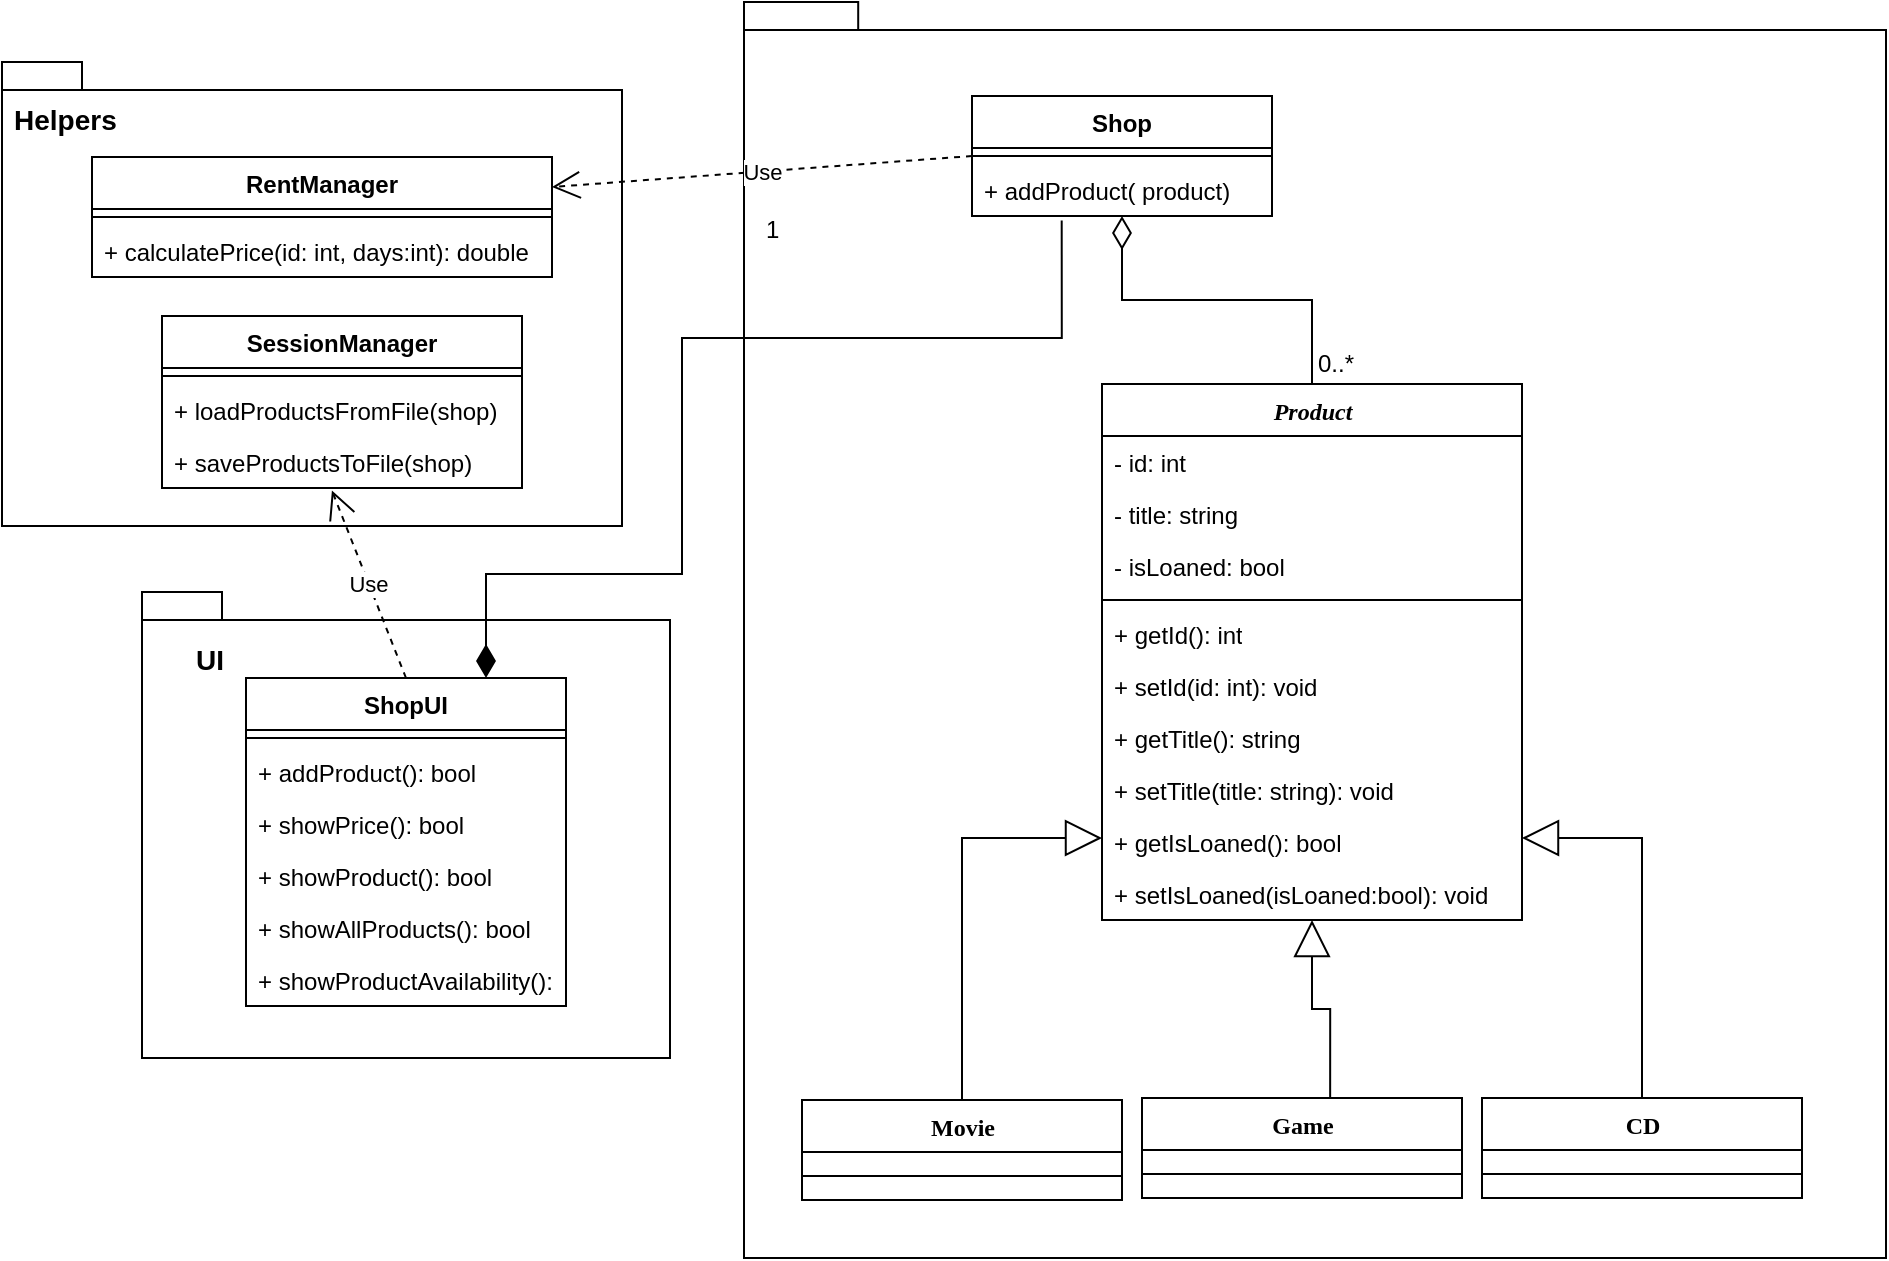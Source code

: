 <mxfile version="12.0.2" type="github" pages="1"><diagram name="Page-1" id="9f46799a-70d6-7492-0946-bef42562c5a5"><mxGraphModel dx="1205" dy="1516" grid="1" gridSize="10" guides="1" tooltips="1" connect="1" arrows="1" fold="1" page="1" pageScale="1" pageWidth="1100" pageHeight="850" background="#ffffff" math="0" shadow="0"><root><mxCell id="0"/><mxCell id="1" parent="0"/><mxCell id="rbiaQ3fKkEQW0MRYoB9R-56" value="" style="shape=folder;fontStyle=1;spacingTop=10;tabWidth=40;tabHeight=14;tabPosition=left;html=1;fontSize=14;" parent="1" vertex="1"><mxGeometry x="541" y="-108" width="571" height="628" as="geometry"/></mxCell><mxCell id="rbiaQ3fKkEQW0MRYoB9R-54" value="" style="shape=folder;fontStyle=1;spacingTop=10;tabWidth=40;tabHeight=14;tabPosition=left;html=1;fontSize=14;" parent="1" vertex="1"><mxGeometry x="240" y="187" width="264" height="233" as="geometry"/></mxCell><mxCell id="rbiaQ3fKkEQW0MRYoB9R-51" value="" style="shape=folder;fontStyle=1;spacingTop=10;tabWidth=40;tabHeight=14;tabPosition=left;html=1;align=left;" parent="1" vertex="1"><mxGeometry x="170" y="-78" width="310" height="232" as="geometry"/></mxCell><mxCell id="78961159f06e98e8-43" value="&lt;i&gt;Product&lt;/i&gt;" style="swimlane;html=1;fontStyle=1;align=center;verticalAlign=top;childLayout=stackLayout;horizontal=1;startSize=26;horizontalStack=0;resizeParent=1;resizeLast=0;collapsible=1;marginBottom=0;swimlaneFillColor=#ffffff;rounded=0;shadow=0;comic=0;labelBackgroundColor=none;strokeColor=#000000;strokeWidth=1;fillColor=none;fontFamily=Verdana;fontSize=12;fontColor=#000000;" parent="1" vertex="1"><mxGeometry x="720" y="83" width="210" height="268" as="geometry"/></mxCell><mxCell id="78961159f06e98e8-44" value="- id: int" style="text;html=1;strokeColor=none;fillColor=none;align=left;verticalAlign=top;spacingLeft=4;spacingRight=4;whiteSpace=wrap;overflow=hidden;rotatable=0;points=[[0,0.5],[1,0.5]];portConstraint=eastwest;" parent="78961159f06e98e8-43" vertex="1"><mxGeometry y="26" width="210" height="26" as="geometry"/></mxCell><mxCell id="78961159f06e98e8-45" value="- title: string" style="text;html=1;strokeColor=none;fillColor=none;align=left;verticalAlign=top;spacingLeft=4;spacingRight=4;whiteSpace=wrap;overflow=hidden;rotatable=0;points=[[0,0.5],[1,0.5]];portConstraint=eastwest;" parent="78961159f06e98e8-43" vertex="1"><mxGeometry y="52" width="210" height="26" as="geometry"/></mxCell><mxCell id="rbiaQ3fKkEQW0MRYoB9R-12" value="- isLoaned: bool" style="text;html=1;strokeColor=none;fillColor=none;align=left;verticalAlign=top;spacingLeft=4;spacingRight=4;whiteSpace=wrap;overflow=hidden;rotatable=0;points=[[0,0.5],[1,0.5]];portConstraint=eastwest;" parent="78961159f06e98e8-43" vertex="1"><mxGeometry y="78" width="210" height="26" as="geometry"/></mxCell><mxCell id="78961159f06e98e8-51" value="" style="line;html=1;strokeWidth=1;fillColor=none;align=left;verticalAlign=middle;spacingTop=-1;spacingLeft=3;spacingRight=3;rotatable=0;labelPosition=right;points=[];portConstraint=eastwest;" parent="78961159f06e98e8-43" vertex="1"><mxGeometry y="104" width="210" height="8" as="geometry"/></mxCell><mxCell id="78961159f06e98e8-52" value="+ getId(): int" style="text;html=1;strokeColor=none;fillColor=none;align=left;verticalAlign=top;spacingLeft=4;spacingRight=4;whiteSpace=wrap;overflow=hidden;rotatable=0;points=[[0,0.5],[1,0.5]];portConstraint=eastwest;" parent="78961159f06e98e8-43" vertex="1"><mxGeometry y="112" width="210" height="26" as="geometry"/></mxCell><mxCell id="78961159f06e98e8-53" value="+ setId(id: int): void" style="text;html=1;strokeColor=none;fillColor=none;align=left;verticalAlign=top;spacingLeft=4;spacingRight=4;whiteSpace=wrap;overflow=hidden;rotatable=0;points=[[0,0.5],[1,0.5]];portConstraint=eastwest;" parent="78961159f06e98e8-43" vertex="1"><mxGeometry y="138" width="210" height="26" as="geometry"/></mxCell><mxCell id="rbiaQ3fKkEQW0MRYoB9R-1" value="+ getTitle(): string&lt;span style=&quot;font-family: &amp;#34;helvetica&amp;#34; , &amp;#34;arial&amp;#34; , sans-serif ; font-size: 0px ; white-space: nowrap&quot;&gt;%3CmxGraphModel%3E%3Croot%3E%3CmxCell%20id%3D%220%22%2F%3E%3CmxCell%20id%3D%221%22%20parent%3D%220%22%2F%3E%3CmxCell%20id%3D%222%22%20value%3D%22%2B%20setId(string)%3A%20void%22%20style%3D%22text%3Bhtml%3D1%3BstrokeColor%3Dnone%3BfillColor%3Dnone%3Balign%3Dleft%3BverticalAlign%3Dtop%3BspacingLeft%3D4%3BspacingRight%3D4%3BwhiteSpace%3Dwrap%3Boverflow%3Dhidden%3Brotatable%3D0%3Bpoints%3D%5B%5B0%2C0.5%5D%2C%5B1%2C0.5%5D%5D%3BportConstraint%3Deastwest%3B%22%20vertex%3D%221%22%20parent%3D%221%22%3E%3CmxGeometry%20x%3D%22740%22%20y%3D%22195%22%20width%3D%22160%22%20height%3D%2226%22%20as%3D%22geometry%22%2F%3E%3C%2FmxCell%3E%3C%2Froot%3E%3C%2FmxGraphModel%3E&lt;/span&gt;" style="text;html=1;strokeColor=none;fillColor=none;align=left;verticalAlign=top;spacingLeft=4;spacingRight=4;whiteSpace=wrap;overflow=hidden;rotatable=0;points=[[0,0.5],[1,0.5]];portConstraint=eastwest;" parent="78961159f06e98e8-43" vertex="1"><mxGeometry y="164" width="210" height="26" as="geometry"/></mxCell><mxCell id="rbiaQ3fKkEQW0MRYoB9R-2" value="+ setTitle(title: string): void" style="text;html=1;strokeColor=none;fillColor=none;align=left;verticalAlign=top;spacingLeft=4;spacingRight=4;whiteSpace=wrap;overflow=hidden;rotatable=0;points=[[0,0.5],[1,0.5]];portConstraint=eastwest;" parent="78961159f06e98e8-43" vertex="1"><mxGeometry y="190" width="210" height="26" as="geometry"/></mxCell><mxCell id="rbiaQ3fKkEQW0MRYoB9R-14" value="+ getIsLoaned(): bool" style="text;html=1;strokeColor=none;fillColor=none;align=left;verticalAlign=top;spacingLeft=4;spacingRight=4;whiteSpace=wrap;overflow=hidden;rotatable=0;points=[[0,0.5],[1,0.5]];portConstraint=eastwest;" parent="78961159f06e98e8-43" vertex="1"><mxGeometry y="216" width="210" height="26" as="geometry"/></mxCell><mxCell id="rbiaQ3fKkEQW0MRYoB9R-15" value="+ setIsLoaned(isLoaned:bool): void" style="text;html=1;strokeColor=none;fillColor=none;align=left;verticalAlign=top;spacingLeft=4;spacingRight=4;whiteSpace=wrap;overflow=hidden;rotatable=0;points=[[0,0.5],[1,0.5]];portConstraint=eastwest;" parent="78961159f06e98e8-43" vertex="1"><mxGeometry y="242" width="210" height="26" as="geometry"/></mxCell><mxCell id="78961159f06e98e8-128" style="edgeStyle=orthogonalEdgeStyle;html=1;labelBackgroundColor=none;startFill=0;startSize=8;endArrow=block;endFill=0;endSize=16;fontFamily=Verdana;fontSize=12;exitX=0.5;exitY=0;exitDx=0;exitDy=0;rounded=0;" parent="1" source="78961159f06e98e8-82" target="78961159f06e98e8-43" edge="1"><mxGeometry relative="1" as="geometry"><Array as="points"><mxPoint x="650" y="310"/><mxPoint x="790" y="310"/></Array></mxGeometry></mxCell><mxCell id="78961159f06e98e8-82" value="Movie" style="swimlane;html=1;fontStyle=1;align=center;verticalAlign=top;childLayout=stackLayout;horizontal=1;startSize=26;horizontalStack=0;resizeParent=1;resizeLast=0;collapsible=1;marginBottom=0;swimlaneFillColor=#ffffff;rounded=0;shadow=0;comic=0;labelBackgroundColor=none;strokeColor=#000000;strokeWidth=1;fillColor=none;fontFamily=Verdana;fontSize=12;fontColor=#000000;" parent="1" vertex="1"><mxGeometry x="570" y="441" width="160" height="50" as="geometry"/></mxCell><mxCell id="78961159f06e98e8-90" value="" style="line;html=1;strokeWidth=1;fillColor=none;align=left;verticalAlign=middle;spacingTop=-1;spacingLeft=3;spacingRight=3;rotatable=0;labelPosition=right;points=[];portConstraint=eastwest;" parent="78961159f06e98e8-82" vertex="1"><mxGeometry y="26" width="160" height="24" as="geometry"/></mxCell><mxCell id="78961159f06e98e8-127" style="edgeStyle=orthogonalEdgeStyle;html=1;labelBackgroundColor=none;startFill=0;startSize=8;endArrow=block;endFill=0;endSize=16;fontFamily=Verdana;fontSize=12;rounded=0;exitX=0.588;exitY=0.003;exitDx=0;exitDy=0;exitPerimeter=0;" parent="1" source="78961159f06e98e8-95" target="78961159f06e98e8-43" edge="1"><mxGeometry relative="1" as="geometry"/></mxCell><mxCell id="78961159f06e98e8-95" value="Game" style="swimlane;html=1;fontStyle=1;align=center;verticalAlign=top;childLayout=stackLayout;horizontal=1;startSize=26;horizontalStack=0;resizeParent=1;resizeLast=0;collapsible=1;marginBottom=0;swimlaneFillColor=#ffffff;rounded=0;shadow=0;comic=0;labelBackgroundColor=none;strokeColor=#000000;strokeWidth=1;fillColor=none;fontFamily=Verdana;fontSize=12;fontColor=#000000;" parent="1" vertex="1"><mxGeometry x="740" y="440" width="160" height="50" as="geometry"/></mxCell><mxCell id="78961159f06e98e8-103" value="" style="line;html=1;strokeWidth=1;fillColor=none;align=left;verticalAlign=middle;spacingTop=-1;spacingLeft=3;spacingRight=3;rotatable=0;labelPosition=right;points=[];portConstraint=eastwest;" parent="78961159f06e98e8-95" vertex="1"><mxGeometry y="26" width="160" height="24" as="geometry"/></mxCell><mxCell id="78961159f06e98e8-126" style="edgeStyle=orthogonalEdgeStyle;html=1;labelBackgroundColor=none;startFill=0;startSize=8;endArrow=block;endFill=0;endSize=16;fontFamily=Verdana;fontSize=12;exitX=0.5;exitY=0;exitDx=0;exitDy=0;rounded=0;" parent="1" source="78961159f06e98e8-108" target="78961159f06e98e8-43" edge="1"><mxGeometry relative="1" as="geometry"><Array as="points"><mxPoint x="990" y="310"/><mxPoint x="850" y="310"/></Array></mxGeometry></mxCell><mxCell id="78961159f06e98e8-108" value="CD" style="swimlane;html=1;fontStyle=1;align=center;verticalAlign=top;childLayout=stackLayout;horizontal=1;startSize=26;horizontalStack=0;resizeParent=1;resizeLast=0;collapsible=1;marginBottom=0;swimlaneFillColor=#ffffff;rounded=0;shadow=0;comic=0;labelBackgroundColor=none;strokeColor=#000000;strokeWidth=1;fillColor=none;fontFamily=Verdana;fontSize=12;fontColor=#000000;" parent="1" vertex="1"><mxGeometry x="910" y="440" width="160" height="50" as="geometry"/></mxCell><mxCell id="78961159f06e98e8-116" value="" style="line;html=1;strokeWidth=1;fillColor=none;align=left;verticalAlign=middle;spacingTop=-1;spacingLeft=3;spacingRight=3;rotatable=0;labelPosition=right;points=[];portConstraint=eastwest;" parent="78961159f06e98e8-108" vertex="1"><mxGeometry y="26" width="160" height="24" as="geometry"/></mxCell><mxCell id="rbiaQ3fKkEQW0MRYoB9R-3" value="Shop" style="swimlane;fontStyle=1;align=center;verticalAlign=top;childLayout=stackLayout;horizontal=1;startSize=26;horizontalStack=0;resizeParent=1;resizeParentMax=0;resizeLast=0;collapsible=1;marginBottom=0;" parent="1" vertex="1"><mxGeometry x="655" y="-61" width="150" height="60" as="geometry"/></mxCell><mxCell id="rbiaQ3fKkEQW0MRYoB9R-5" value="" style="line;strokeWidth=1;fillColor=none;align=left;verticalAlign=middle;spacingTop=-1;spacingLeft=3;spacingRight=3;rotatable=0;labelPosition=right;points=[];portConstraint=eastwest;" parent="rbiaQ3fKkEQW0MRYoB9R-3" vertex="1"><mxGeometry y="26" width="150" height="8" as="geometry"/></mxCell><mxCell id="rbiaQ3fKkEQW0MRYoB9R-6" value="+ addProduct( product)" style="text;strokeColor=none;fillColor=none;align=left;verticalAlign=top;spacingLeft=4;spacingRight=4;overflow=hidden;rotatable=0;points=[[0,0.5],[1,0.5]];portConstraint=eastwest;" parent="rbiaQ3fKkEQW0MRYoB9R-3" vertex="1"><mxGeometry y="34" width="150" height="26" as="geometry"/></mxCell><mxCell id="rbiaQ3fKkEQW0MRYoB9R-7" value="" style="endArrow=none;html=1;endSize=12;startArrow=diamondThin;startSize=14;startFill=0;edgeStyle=orthogonalEdgeStyle;align=left;verticalAlign=bottom;endFill=0;entryX=0.5;entryY=0;entryDx=0;entryDy=0;rounded=0;exitX=0.5;exitY=1;exitDx=0;exitDy=0;" parent="1" source="rbiaQ3fKkEQW0MRYoB9R-3" target="78961159f06e98e8-43" edge="1"><mxGeometry x="-1" y="3" relative="1" as="geometry"><mxPoint x="880" y="-40" as="sourcePoint"/><mxPoint x="1040" y="-40" as="targetPoint"/></mxGeometry></mxCell><mxCell id="rbiaQ3fKkEQW0MRYoB9R-8" value="0..*" style="text;html=1;resizable=0;points=[];autosize=1;align=left;verticalAlign=top;spacingTop=-4;" parent="1" vertex="1"><mxGeometry x="826" y="63" width="30" height="20" as="geometry"/></mxCell><mxCell id="rbiaQ3fKkEQW0MRYoB9R-16" value="RentManager" style="swimlane;fontStyle=1;align=center;verticalAlign=top;childLayout=stackLayout;horizontal=1;startSize=26;horizontalStack=0;resizeParent=1;resizeParentMax=0;resizeLast=0;collapsible=1;marginBottom=0;" parent="1" vertex="1"><mxGeometry x="215" y="-30.5" width="230" height="60" as="geometry"/></mxCell><mxCell id="rbiaQ3fKkEQW0MRYoB9R-18" value="" style="line;strokeWidth=1;fillColor=none;align=left;verticalAlign=middle;spacingTop=-1;spacingLeft=3;spacingRight=3;rotatable=0;labelPosition=right;points=[];portConstraint=eastwest;" parent="rbiaQ3fKkEQW0MRYoB9R-16" vertex="1"><mxGeometry y="26" width="230" height="8" as="geometry"/></mxCell><mxCell id="rbiaQ3fKkEQW0MRYoB9R-19" value="+ calculatePrice(id: int, days:int): double" style="text;strokeColor=none;fillColor=none;align=left;verticalAlign=top;spacingLeft=4;spacingRight=4;overflow=hidden;rotatable=0;points=[[0,0.5],[1,0.5]];portConstraint=eastwest;" parent="rbiaQ3fKkEQW0MRYoB9R-16" vertex="1"><mxGeometry y="34" width="230" height="26" as="geometry"/></mxCell><mxCell id="rbiaQ3fKkEQW0MRYoB9R-20" value="Use" style="endArrow=open;endSize=12;dashed=1;html=1;entryX=1;entryY=0.25;entryDx=0;entryDy=0;exitX=0;exitY=0.5;exitDx=0;exitDy=0;" parent="1" source="rbiaQ3fKkEQW0MRYoB9R-3" target="rbiaQ3fKkEQW0MRYoB9R-16" edge="1"><mxGeometry width="160" relative="1" as="geometry"><mxPoint x="550" y="210" as="sourcePoint"/><mxPoint x="540.0" y="19.0" as="targetPoint"/></mxGeometry></mxCell><mxCell id="rbiaQ3fKkEQW0MRYoB9R-34" value="ShopUI" style="swimlane;fontStyle=1;align=center;verticalAlign=top;childLayout=stackLayout;horizontal=1;startSize=26;horizontalStack=0;resizeParent=1;resizeParentMax=0;resizeLast=0;collapsible=1;marginBottom=0;" parent="1" vertex="1"><mxGeometry x="292" y="230" width="160" height="164" as="geometry"/></mxCell><mxCell id="rbiaQ3fKkEQW0MRYoB9R-36" value="" style="line;strokeWidth=1;fillColor=none;align=left;verticalAlign=middle;spacingTop=-1;spacingLeft=3;spacingRight=3;rotatable=0;labelPosition=right;points=[];portConstraint=eastwest;" parent="rbiaQ3fKkEQW0MRYoB9R-34" vertex="1"><mxGeometry y="26" width="160" height="8" as="geometry"/></mxCell><mxCell id="rbiaQ3fKkEQW0MRYoB9R-37" value="+ addProduct(): bool" style="text;strokeColor=none;fillColor=none;align=left;verticalAlign=top;spacingLeft=4;spacingRight=4;overflow=hidden;rotatable=0;points=[[0,0.5],[1,0.5]];portConstraint=eastwest;" parent="rbiaQ3fKkEQW0MRYoB9R-34" vertex="1"><mxGeometry y="34" width="160" height="26" as="geometry"/></mxCell><mxCell id="rbiaQ3fKkEQW0MRYoB9R-42" value="+ showPrice(): bool" style="text;strokeColor=none;fillColor=none;align=left;verticalAlign=top;spacingLeft=4;spacingRight=4;overflow=hidden;rotatable=0;points=[[0,0.5],[1,0.5]];portConstraint=eastwest;" parent="rbiaQ3fKkEQW0MRYoB9R-34" vertex="1"><mxGeometry y="60" width="160" height="26" as="geometry"/></mxCell><mxCell id="rbiaQ3fKkEQW0MRYoB9R-40" value="+ showProduct(): bool" style="text;strokeColor=none;fillColor=none;align=left;verticalAlign=top;spacingLeft=4;spacingRight=4;overflow=hidden;rotatable=0;points=[[0,0.5],[1,0.5]];portConstraint=eastwest;" parent="rbiaQ3fKkEQW0MRYoB9R-34" vertex="1"><mxGeometry y="86" width="160" height="26" as="geometry"/></mxCell><mxCell id="rbiaQ3fKkEQW0MRYoB9R-43" value="+ showAllProducts(): bool" style="text;strokeColor=none;fillColor=none;align=left;verticalAlign=top;spacingLeft=4;spacingRight=4;overflow=hidden;rotatable=0;points=[[0,0.5],[1,0.5]];portConstraint=eastwest;" parent="rbiaQ3fKkEQW0MRYoB9R-34" vertex="1"><mxGeometry y="112" width="160" height="26" as="geometry"/></mxCell><mxCell id="rbiaQ3fKkEQW0MRYoB9R-44" value="+ showProductAvailability(): bool" style="text;strokeColor=none;fillColor=none;align=left;verticalAlign=top;spacingLeft=4;spacingRight=4;overflow=hidden;rotatable=0;points=[[0,0.5],[1,0.5]];portConstraint=eastwest;" parent="rbiaQ3fKkEQW0MRYoB9R-34" vertex="1"><mxGeometry y="138" width="160" height="26" as="geometry"/></mxCell><mxCell id="rbiaQ3fKkEQW0MRYoB9R-39" value="" style="endArrow=none;html=1;endSize=12;startArrow=diamondThin;startSize=14;startFill=1;edgeStyle=orthogonalEdgeStyle;align=left;verticalAlign=bottom;endFill=0;exitX=0.75;exitY=0;exitDx=0;exitDy=0;rounded=0;entryX=0.299;entryY=1.086;entryDx=0;entryDy=0;entryPerimeter=0;" parent="1" source="rbiaQ3fKkEQW0MRYoB9R-34" target="rbiaQ3fKkEQW0MRYoB9R-6" edge="1"><mxGeometry x="-1" y="3" relative="1" as="geometry"><mxPoint x="450" y="200" as="sourcePoint"/><mxPoint x="610" y="200" as="targetPoint"/><Array as="points"><mxPoint x="412" y="178"/><mxPoint x="510" y="178"/><mxPoint x="510" y="60"/><mxPoint x="700" y="60"/></Array></mxGeometry></mxCell><mxCell id="rbiaQ3fKkEQW0MRYoB9R-41" value="1" style="text;html=1;resizable=0;points=[];autosize=1;align=left;verticalAlign=top;spacingTop=-4;" parent="1" vertex="1"><mxGeometry x="549.5" y="-4.5" width="20" height="20" as="geometry"/></mxCell><mxCell id="rbiaQ3fKkEQW0MRYoB9R-45" value="SessionManager" style="swimlane;fontStyle=1;align=center;verticalAlign=top;childLayout=stackLayout;horizontal=1;startSize=26;horizontalStack=0;resizeParent=1;resizeParentMax=0;resizeLast=0;collapsible=1;marginBottom=0;" parent="1" vertex="1"><mxGeometry x="250" y="49" width="180" height="86" as="geometry"/></mxCell><mxCell id="rbiaQ3fKkEQW0MRYoB9R-47" value="" style="line;strokeWidth=1;fillColor=none;align=left;verticalAlign=middle;spacingTop=-1;spacingLeft=3;spacingRight=3;rotatable=0;labelPosition=right;points=[];portConstraint=eastwest;" parent="rbiaQ3fKkEQW0MRYoB9R-45" vertex="1"><mxGeometry y="26" width="180" height="8" as="geometry"/></mxCell><mxCell id="rbiaQ3fKkEQW0MRYoB9R-48" value="+ loadProductsFromFile(shop)" style="text;strokeColor=none;fillColor=none;align=left;verticalAlign=top;spacingLeft=4;spacingRight=4;overflow=hidden;rotatable=0;points=[[0,0.5],[1,0.5]];portConstraint=eastwest;" parent="rbiaQ3fKkEQW0MRYoB9R-45" vertex="1"><mxGeometry y="34" width="180" height="26" as="geometry"/></mxCell><mxCell id="rbiaQ3fKkEQW0MRYoB9R-49" value="+ saveProductsToFile(shop)" style="text;strokeColor=none;fillColor=none;align=left;verticalAlign=top;spacingLeft=4;spacingRight=4;overflow=hidden;rotatable=0;points=[[0,0.5],[1,0.5]];portConstraint=eastwest;" parent="rbiaQ3fKkEQW0MRYoB9R-45" vertex="1"><mxGeometry y="60" width="180" height="26" as="geometry"/></mxCell><mxCell id="rbiaQ3fKkEQW0MRYoB9R-50" value="Use" style="endArrow=open;endSize=12;dashed=1;html=1;entryX=0.472;entryY=1.048;entryDx=0;entryDy=0;entryPerimeter=0;exitX=0.5;exitY=0;exitDx=0;exitDy=0;" parent="1" source="rbiaQ3fKkEQW0MRYoB9R-34" target="rbiaQ3fKkEQW0MRYoB9R-49" edge="1"><mxGeometry width="160" relative="1" as="geometry"><mxPoint x="410" y="387" as="sourcePoint"/><mxPoint x="570" y="387" as="targetPoint"/></mxGeometry></mxCell><mxCell id="rbiaQ3fKkEQW0MRYoB9R-53" value="Helpers" style="text;html=1;resizable=0;points=[];autosize=1;align=left;verticalAlign=top;spacingTop=-4;fontStyle=1;fontSize=14;" parent="1" vertex="1"><mxGeometry x="174" y="-60" width="60" height="20" as="geometry"/></mxCell><mxCell id="rbiaQ3fKkEQW0MRYoB9R-55" value="UI" style="text;html=1;resizable=0;points=[];autosize=1;align=left;verticalAlign=top;spacingTop=-4;fontStyle=1;fontSize=14;" parent="1" vertex="1"><mxGeometry x="265" y="210" width="30" height="20" as="geometry"/></mxCell></root></mxGraphModel></diagram></mxfile>